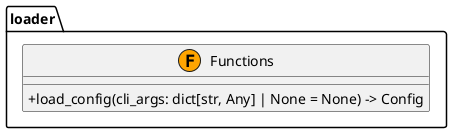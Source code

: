 @startuml
skinparam classAttributeIconSize 0

package "loader" {
  class Functions <<(F,orange)>> {
    +load_config(cli_args: dict[str, Any] | None = None) -> Config
  }
}

' Relationships
@enduml